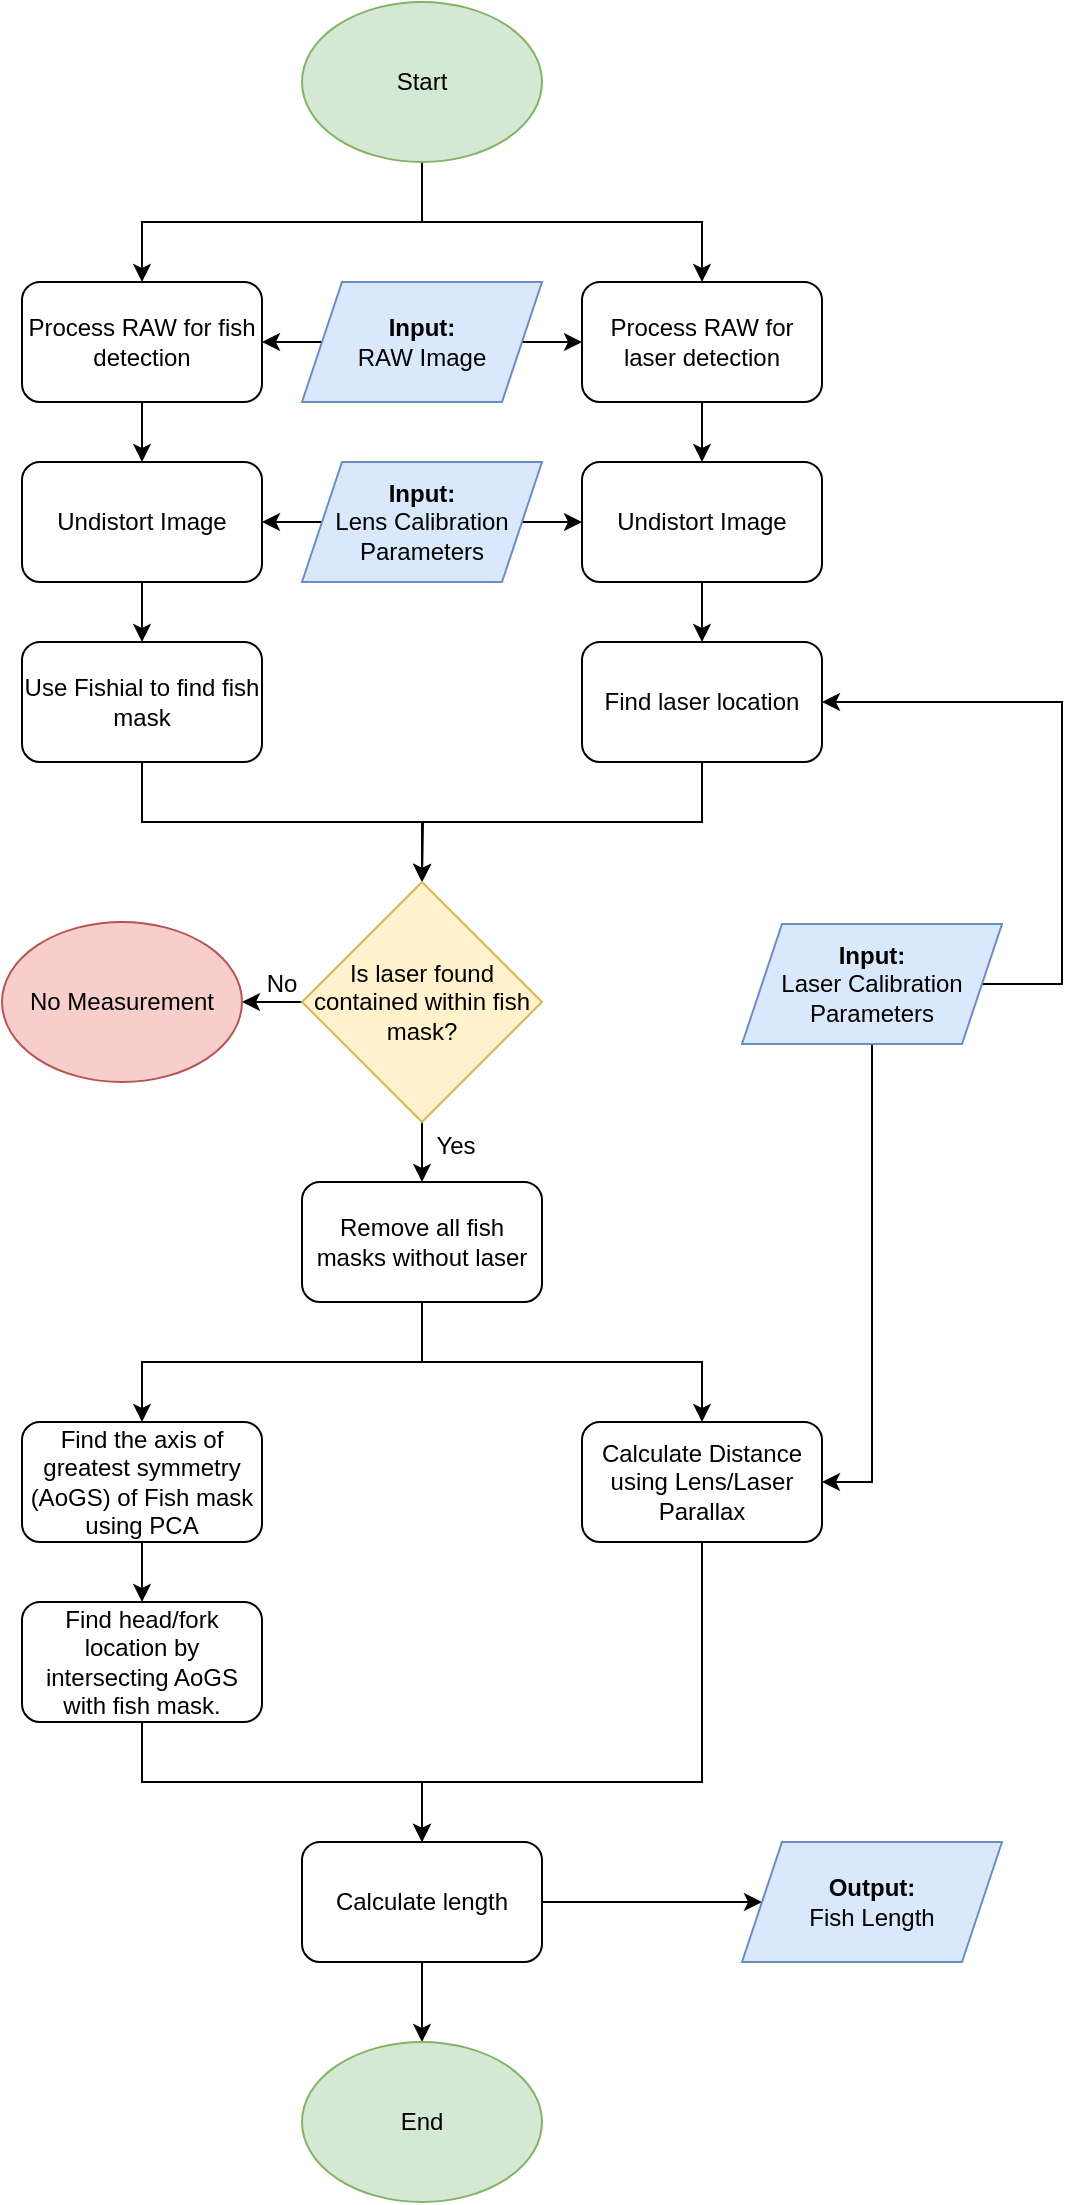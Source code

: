 <mxfile version="22.1.2" type="device">
  <diagram id="C5RBs43oDa-KdzZeNtuy" name="Page-1">
    <mxGraphModel dx="2474" dy="1197" grid="1" gridSize="10" guides="1" tooltips="1" connect="1" arrows="1" fold="1" page="1" pageScale="1" pageWidth="400" pageHeight="1100" math="0" shadow="0">
      <root>
        <mxCell id="WIyWlLk6GJQsqaUBKTNV-0" />
        <mxCell id="WIyWlLk6GJQsqaUBKTNV-1" parent="WIyWlLk6GJQsqaUBKTNV-0" />
        <mxCell id="ZcZae7At_xLpOgsssbVb-134" style="edgeStyle=orthogonalEdgeStyle;rounded=0;orthogonalLoop=1;jettySize=auto;html=1;exitX=0;exitY=0.5;exitDx=0;exitDy=0;entryX=1;entryY=0.5;entryDx=0;entryDy=0;" edge="1" parent="WIyWlLk6GJQsqaUBKTNV-1" source="YjQ3s37gOzfDQ9f1rgy9-2" target="0">
          <mxGeometry relative="1" as="geometry" />
        </mxCell>
        <mxCell id="ZcZae7At_xLpOgsssbVb-135" style="edgeStyle=orthogonalEdgeStyle;rounded=0;orthogonalLoop=1;jettySize=auto;html=1;exitX=1;exitY=0.5;exitDx=0;exitDy=0;entryX=0;entryY=0.5;entryDx=0;entryDy=0;" edge="1" parent="WIyWlLk6GJQsqaUBKTNV-1" source="YjQ3s37gOzfDQ9f1rgy9-2" target="YjQ3s37gOzfDQ9f1rgy9-3">
          <mxGeometry relative="1" as="geometry" />
        </mxCell>
        <mxCell id="YjQ3s37gOzfDQ9f1rgy9-2" value="&lt;b&gt;Input:&lt;br&gt;&lt;/b&gt;RAW Image" style="shape=parallelogram;perimeter=parallelogramPerimeter;whiteSpace=wrap;html=1;fixedSize=1;fillColor=#dae8fc;strokeColor=#6c8ebf;" parent="WIyWlLk6GJQsqaUBKTNV-1" vertex="1">
          <mxGeometry x="140" y="140" width="120" height="60" as="geometry" />
        </mxCell>
        <mxCell id="ZcZae7At_xLpOgsssbVb-140" style="edgeStyle=orthogonalEdgeStyle;rounded=0;orthogonalLoop=1;jettySize=auto;html=1;exitX=0.5;exitY=1;exitDx=0;exitDy=0;entryX=0.5;entryY=0;entryDx=0;entryDy=0;" edge="1" parent="WIyWlLk6GJQsqaUBKTNV-1" source="YjQ3s37gOzfDQ9f1rgy9-3" target="10">
          <mxGeometry relative="1" as="geometry" />
        </mxCell>
        <mxCell id="YjQ3s37gOzfDQ9f1rgy9-3" value="Process RAW for laser detection" style="rounded=1;whiteSpace=wrap;html=1;" parent="WIyWlLk6GJQsqaUBKTNV-1" vertex="1">
          <mxGeometry x="280" y="140" width="120" height="60" as="geometry" />
        </mxCell>
        <mxCell id="ZcZae7At_xLpOgsssbVb-132" style="edgeStyle=orthogonalEdgeStyle;rounded=0;orthogonalLoop=1;jettySize=auto;html=1;exitX=0.5;exitY=1;exitDx=0;exitDy=0;entryX=0.5;entryY=0;entryDx=0;entryDy=0;" edge="1" parent="WIyWlLk6GJQsqaUBKTNV-1" source="YjQ3s37gOzfDQ9f1rgy9-5" target="0">
          <mxGeometry relative="1" as="geometry" />
        </mxCell>
        <mxCell id="ZcZae7At_xLpOgsssbVb-133" style="edgeStyle=orthogonalEdgeStyle;rounded=0;orthogonalLoop=1;jettySize=auto;html=1;exitX=0.5;exitY=1;exitDx=0;exitDy=0;entryX=0.5;entryY=0;entryDx=0;entryDy=0;" edge="1" parent="WIyWlLk6GJQsqaUBKTNV-1" source="YjQ3s37gOzfDQ9f1rgy9-5" target="YjQ3s37gOzfDQ9f1rgy9-3">
          <mxGeometry relative="1" as="geometry" />
        </mxCell>
        <mxCell id="YjQ3s37gOzfDQ9f1rgy9-5" value="Start" style="ellipse;whiteSpace=wrap;html=1;fillColor=#d5e8d4;strokeColor=#82b366;" parent="WIyWlLk6GJQsqaUBKTNV-1" vertex="1">
          <mxGeometry x="140" width="120" height="80" as="geometry" />
        </mxCell>
        <mxCell id="ZcZae7At_xLpOgsssbVb-138" style="edgeStyle=orthogonalEdgeStyle;rounded=0;orthogonalLoop=1;jettySize=auto;html=1;exitX=0.5;exitY=1;exitDx=0;exitDy=0;entryX=0.5;entryY=0;entryDx=0;entryDy=0;" edge="1" parent="WIyWlLk6GJQsqaUBKTNV-1" source="0" target="13">
          <mxGeometry relative="1" as="geometry" />
        </mxCell>
        <mxCell id="0" value="Process RAW for fish detection" style="rounded=1;whiteSpace=wrap;html=1;" parent="WIyWlLk6GJQsqaUBKTNV-1" vertex="1">
          <mxGeometry y="140" width="120" height="60" as="geometry" />
        </mxCell>
        <mxCell id="ZcZae7At_xLpOgsssbVb-141" style="edgeStyle=orthogonalEdgeStyle;rounded=0;orthogonalLoop=1;jettySize=auto;html=1;exitX=0.5;exitY=1;exitDx=0;exitDy=0;entryX=0.5;entryY=0;entryDx=0;entryDy=0;" edge="1" parent="WIyWlLk6GJQsqaUBKTNV-1" source="10" target="15">
          <mxGeometry relative="1" as="geometry" />
        </mxCell>
        <mxCell id="10" value="Undistort Image" style="rounded=1;whiteSpace=wrap;html=1;" parent="WIyWlLk6GJQsqaUBKTNV-1" vertex="1">
          <mxGeometry x="280" y="230" width="120" height="60" as="geometry" />
        </mxCell>
        <mxCell id="ZcZae7At_xLpOgsssbVb-139" style="edgeStyle=orthogonalEdgeStyle;rounded=0;orthogonalLoop=1;jettySize=auto;html=1;exitX=0.5;exitY=1;exitDx=0;exitDy=0;entryX=0.5;entryY=0;entryDx=0;entryDy=0;" edge="1" parent="WIyWlLk6GJQsqaUBKTNV-1" source="13" target="23">
          <mxGeometry relative="1" as="geometry" />
        </mxCell>
        <mxCell id="13" value="Undistort Image" style="rounded=1;whiteSpace=wrap;html=1;" parent="WIyWlLk6GJQsqaUBKTNV-1" vertex="1">
          <mxGeometry y="230" width="120" height="60" as="geometry" />
        </mxCell>
        <mxCell id="ZcZae7At_xLpOgsssbVb-137" style="edgeStyle=orthogonalEdgeStyle;rounded=0;orthogonalLoop=1;jettySize=auto;html=1;exitX=0.5;exitY=1;exitDx=0;exitDy=0;" edge="1" parent="WIyWlLk6GJQsqaUBKTNV-1" source="15">
          <mxGeometry relative="1" as="geometry">
            <mxPoint x="200" y="440" as="targetPoint" />
          </mxGeometry>
        </mxCell>
        <mxCell id="15" value="Find laser location" style="rounded=1;whiteSpace=wrap;html=1;" parent="WIyWlLk6GJQsqaUBKTNV-1" vertex="1">
          <mxGeometry x="280" y="320" width="120" height="60" as="geometry" />
        </mxCell>
        <mxCell id="ZcZae7At_xLpOgsssbVb-146" style="edgeStyle=orthogonalEdgeStyle;rounded=0;orthogonalLoop=1;jettySize=auto;html=1;exitX=1;exitY=0.5;exitDx=0;exitDy=0;entryX=1;entryY=0.5;entryDx=0;entryDy=0;" edge="1" parent="WIyWlLk6GJQsqaUBKTNV-1" source="19" target="15">
          <mxGeometry relative="1" as="geometry">
            <Array as="points">
              <mxPoint x="520" y="491" />
              <mxPoint x="520" y="350" />
            </Array>
          </mxGeometry>
        </mxCell>
        <mxCell id="ZcZae7At_xLpOgsssbVb-148" style="edgeStyle=orthogonalEdgeStyle;rounded=0;orthogonalLoop=1;jettySize=auto;html=1;exitX=0.5;exitY=1;exitDx=0;exitDy=0;entryX=1;entryY=0.5;entryDx=0;entryDy=0;" edge="1" parent="WIyWlLk6GJQsqaUBKTNV-1" source="19" target="50">
          <mxGeometry relative="1" as="geometry" />
        </mxCell>
        <mxCell id="19" value="&lt;b&gt;Input:&lt;/b&gt;&lt;br&gt;Laser Calibration Parameters" style="shape=parallelogram;perimeter=parallelogramPerimeter;whiteSpace=wrap;html=1;fixedSize=1;fillColor=#dae8fc;strokeColor=#6c8ebf;" parent="WIyWlLk6GJQsqaUBKTNV-1" vertex="1">
          <mxGeometry x="360" y="461" width="130" height="60" as="geometry" />
        </mxCell>
        <mxCell id="ZcZae7At_xLpOgsssbVb-136" style="edgeStyle=orthogonalEdgeStyle;rounded=0;orthogonalLoop=1;jettySize=auto;html=1;exitX=0.5;exitY=1;exitDx=0;exitDy=0;entryX=0.5;entryY=0;entryDx=0;entryDy=0;" edge="1" parent="WIyWlLk6GJQsqaUBKTNV-1" source="23" target="27">
          <mxGeometry relative="1" as="geometry" />
        </mxCell>
        <mxCell id="23" value="Use Fishial to find fish mask" style="rounded=1;whiteSpace=wrap;html=1;" parent="WIyWlLk6GJQsqaUBKTNV-1" vertex="1">
          <mxGeometry y="320" width="120" height="60" as="geometry" />
        </mxCell>
        <mxCell id="ZcZae7At_xLpOgsssbVb-145" style="edgeStyle=orthogonalEdgeStyle;rounded=0;orthogonalLoop=1;jettySize=auto;html=1;exitX=0;exitY=0.5;exitDx=0;exitDy=0;entryX=1;entryY=0.5;entryDx=0;entryDy=0;" edge="1" parent="WIyWlLk6GJQsqaUBKTNV-1" source="27" target="29">
          <mxGeometry relative="1" as="geometry" />
        </mxCell>
        <mxCell id="ZcZae7At_xLpOgsssbVb-147" style="edgeStyle=orthogonalEdgeStyle;rounded=0;orthogonalLoop=1;jettySize=auto;html=1;exitX=0.5;exitY=1;exitDx=0;exitDy=0;entryX=0.5;entryY=0;entryDx=0;entryDy=0;" edge="1" parent="WIyWlLk6GJQsqaUBKTNV-1" source="27" target="45">
          <mxGeometry relative="1" as="geometry" />
        </mxCell>
        <mxCell id="27" value="Is laser found contained within fish mask?" style="rhombus;whiteSpace=wrap;html=1;fillColor=#fff2cc;strokeColor=#d6b656;" parent="WIyWlLk6GJQsqaUBKTNV-1" vertex="1">
          <mxGeometry x="140" y="440" width="120" height="120" as="geometry" />
        </mxCell>
        <mxCell id="29" value="No Measurement" style="ellipse;whiteSpace=wrap;html=1;fillColor=#f8cecc;strokeColor=#b85450;" parent="WIyWlLk6GJQsqaUBKTNV-1" vertex="1">
          <mxGeometry x="-10" y="460" width="120" height="80" as="geometry" />
        </mxCell>
        <mxCell id="ZcZae7At_xLpOgsssbVb-142" style="edgeStyle=orthogonalEdgeStyle;rounded=0;orthogonalLoop=1;jettySize=auto;html=1;exitX=1;exitY=0.5;exitDx=0;exitDy=0;entryX=0;entryY=0.5;entryDx=0;entryDy=0;" edge="1" parent="WIyWlLk6GJQsqaUBKTNV-1" source="34" target="10">
          <mxGeometry relative="1" as="geometry" />
        </mxCell>
        <mxCell id="ZcZae7At_xLpOgsssbVb-143" style="edgeStyle=orthogonalEdgeStyle;rounded=0;orthogonalLoop=1;jettySize=auto;html=1;exitX=0;exitY=0.5;exitDx=0;exitDy=0;entryX=1;entryY=0.5;entryDx=0;entryDy=0;" edge="1" parent="WIyWlLk6GJQsqaUBKTNV-1" source="34" target="13">
          <mxGeometry relative="1" as="geometry" />
        </mxCell>
        <mxCell id="34" value="&lt;b&gt;Input:&lt;/b&gt;&lt;br&gt;Lens Calibration Parameters" style="shape=parallelogram;perimeter=parallelogramPerimeter;whiteSpace=wrap;html=1;fixedSize=1;fillColor=#dae8fc;strokeColor=#6c8ebf;" parent="WIyWlLk6GJQsqaUBKTNV-1" vertex="1">
          <mxGeometry x="140" y="230" width="120" height="60" as="geometry" />
        </mxCell>
        <mxCell id="ZcZae7At_xLpOgsssbVb-150" style="edgeStyle=orthogonalEdgeStyle;rounded=0;orthogonalLoop=1;jettySize=auto;html=1;exitX=0.5;exitY=1;exitDx=0;exitDy=0;entryX=0.5;entryY=0;entryDx=0;entryDy=0;" edge="1" parent="WIyWlLk6GJQsqaUBKTNV-1" source="45" target="47">
          <mxGeometry relative="1" as="geometry" />
        </mxCell>
        <mxCell id="ZcZae7At_xLpOgsssbVb-154" style="edgeStyle=orthogonalEdgeStyle;rounded=0;orthogonalLoop=1;jettySize=auto;html=1;exitX=0.5;exitY=1;exitDx=0;exitDy=0;entryX=0.5;entryY=0;entryDx=0;entryDy=0;" edge="1" parent="WIyWlLk6GJQsqaUBKTNV-1" source="45" target="50">
          <mxGeometry relative="1" as="geometry" />
        </mxCell>
        <mxCell id="45" value="Remove all fish masks without laser" style="rounded=1;whiteSpace=wrap;html=1;" parent="WIyWlLk6GJQsqaUBKTNV-1" vertex="1">
          <mxGeometry x="140" y="590" width="120" height="60" as="geometry" />
        </mxCell>
        <mxCell id="ZcZae7At_xLpOgsssbVb-152" style="edgeStyle=orthogonalEdgeStyle;rounded=0;orthogonalLoop=1;jettySize=auto;html=1;exitX=0.5;exitY=1;exitDx=0;exitDy=0;entryX=0.5;entryY=0;entryDx=0;entryDy=0;" edge="1" parent="WIyWlLk6GJQsqaUBKTNV-1" source="47" target="51">
          <mxGeometry relative="1" as="geometry" />
        </mxCell>
        <mxCell id="47" value="Find the axis of greatest symmetry (AoGS) of Fish mask using PCA" style="rounded=1;whiteSpace=wrap;html=1;" parent="WIyWlLk6GJQsqaUBKTNV-1" vertex="1">
          <mxGeometry y="710" width="120" height="60" as="geometry" />
        </mxCell>
        <mxCell id="ZcZae7At_xLpOgsssbVb-153" style="edgeStyle=orthogonalEdgeStyle;rounded=0;orthogonalLoop=1;jettySize=auto;html=1;exitX=0.5;exitY=1;exitDx=0;exitDy=0;entryX=0.5;entryY=0;entryDx=0;entryDy=0;" edge="1" parent="WIyWlLk6GJQsqaUBKTNV-1" source="50" target="68">
          <mxGeometry relative="1" as="geometry">
            <Array as="points">
              <mxPoint x="340" y="890" />
              <mxPoint x="200" y="890" />
            </Array>
          </mxGeometry>
        </mxCell>
        <mxCell id="50" value="Calculate Distance using Lens/Laser Parallax" style="rounded=1;whiteSpace=wrap;html=1;" parent="WIyWlLk6GJQsqaUBKTNV-1" vertex="1">
          <mxGeometry x="280" y="710" width="120" height="60" as="geometry" />
        </mxCell>
        <mxCell id="ZcZae7At_xLpOgsssbVb-151" style="edgeStyle=orthogonalEdgeStyle;rounded=0;orthogonalLoop=1;jettySize=auto;html=1;exitX=0.5;exitY=1;exitDx=0;exitDy=0;entryX=0.5;entryY=0;entryDx=0;entryDy=0;" edge="1" parent="WIyWlLk6GJQsqaUBKTNV-1" source="51" target="68">
          <mxGeometry relative="1" as="geometry" />
        </mxCell>
        <mxCell id="51" value="Find head/fork location by intersecting AoGS with fish mask." style="rounded=1;whiteSpace=wrap;html=1;" parent="WIyWlLk6GJQsqaUBKTNV-1" vertex="1">
          <mxGeometry y="800" width="120" height="60" as="geometry" />
        </mxCell>
        <mxCell id="ZcZae7At_xLpOgsssbVb-149" style="edgeStyle=orthogonalEdgeStyle;rounded=0;orthogonalLoop=1;jettySize=auto;html=1;exitX=1;exitY=0.5;exitDx=0;exitDy=0;entryX=0;entryY=0.5;entryDx=0;entryDy=0;" edge="1" parent="WIyWlLk6GJQsqaUBKTNV-1" source="68" target="ZcZae7At_xLpOgsssbVb-131">
          <mxGeometry relative="1" as="geometry" />
        </mxCell>
        <mxCell id="ZcZae7At_xLpOgsssbVb-155" style="edgeStyle=orthogonalEdgeStyle;rounded=0;orthogonalLoop=1;jettySize=auto;html=1;exitX=0.5;exitY=1;exitDx=0;exitDy=0;entryX=0.5;entryY=0;entryDx=0;entryDy=0;" edge="1" parent="WIyWlLk6GJQsqaUBKTNV-1" source="68" target="84">
          <mxGeometry relative="1" as="geometry" />
        </mxCell>
        <mxCell id="68" value="Calculate length" style="rounded=1;whiteSpace=wrap;html=1;" parent="WIyWlLk6GJQsqaUBKTNV-1" vertex="1">
          <mxGeometry x="140" y="920" width="120" height="60" as="geometry" />
        </mxCell>
        <mxCell id="79" value="Yes" style="text;html=1;strokeColor=none;fillColor=none;align=center;verticalAlign=middle;whiteSpace=wrap;rounded=0;" parent="WIyWlLk6GJQsqaUBKTNV-1" vertex="1">
          <mxGeometry x="187" y="557" width="60" height="30" as="geometry" />
        </mxCell>
        <mxCell id="81" value="No" style="text;html=1;strokeColor=none;fillColor=none;align=center;verticalAlign=middle;whiteSpace=wrap;rounded=0;" parent="WIyWlLk6GJQsqaUBKTNV-1" vertex="1">
          <mxGeometry x="100" y="476" width="60" height="30" as="geometry" />
        </mxCell>
        <mxCell id="84" value="End" style="ellipse;whiteSpace=wrap;html=1;fillColor=#d5e8d4;strokeColor=#82b366;" parent="WIyWlLk6GJQsqaUBKTNV-1" vertex="1">
          <mxGeometry x="140" y="1020" width="120" height="80" as="geometry" />
        </mxCell>
        <mxCell id="ZcZae7At_xLpOgsssbVb-131" value="&lt;b&gt;Output:&lt;/b&gt;&lt;br&gt;Fish Length" style="shape=parallelogram;perimeter=parallelogramPerimeter;whiteSpace=wrap;html=1;fixedSize=1;fillColor=#dae8fc;strokeColor=#6c8ebf;" vertex="1" parent="WIyWlLk6GJQsqaUBKTNV-1">
          <mxGeometry x="360" y="920" width="130" height="60" as="geometry" />
        </mxCell>
      </root>
    </mxGraphModel>
  </diagram>
</mxfile>
